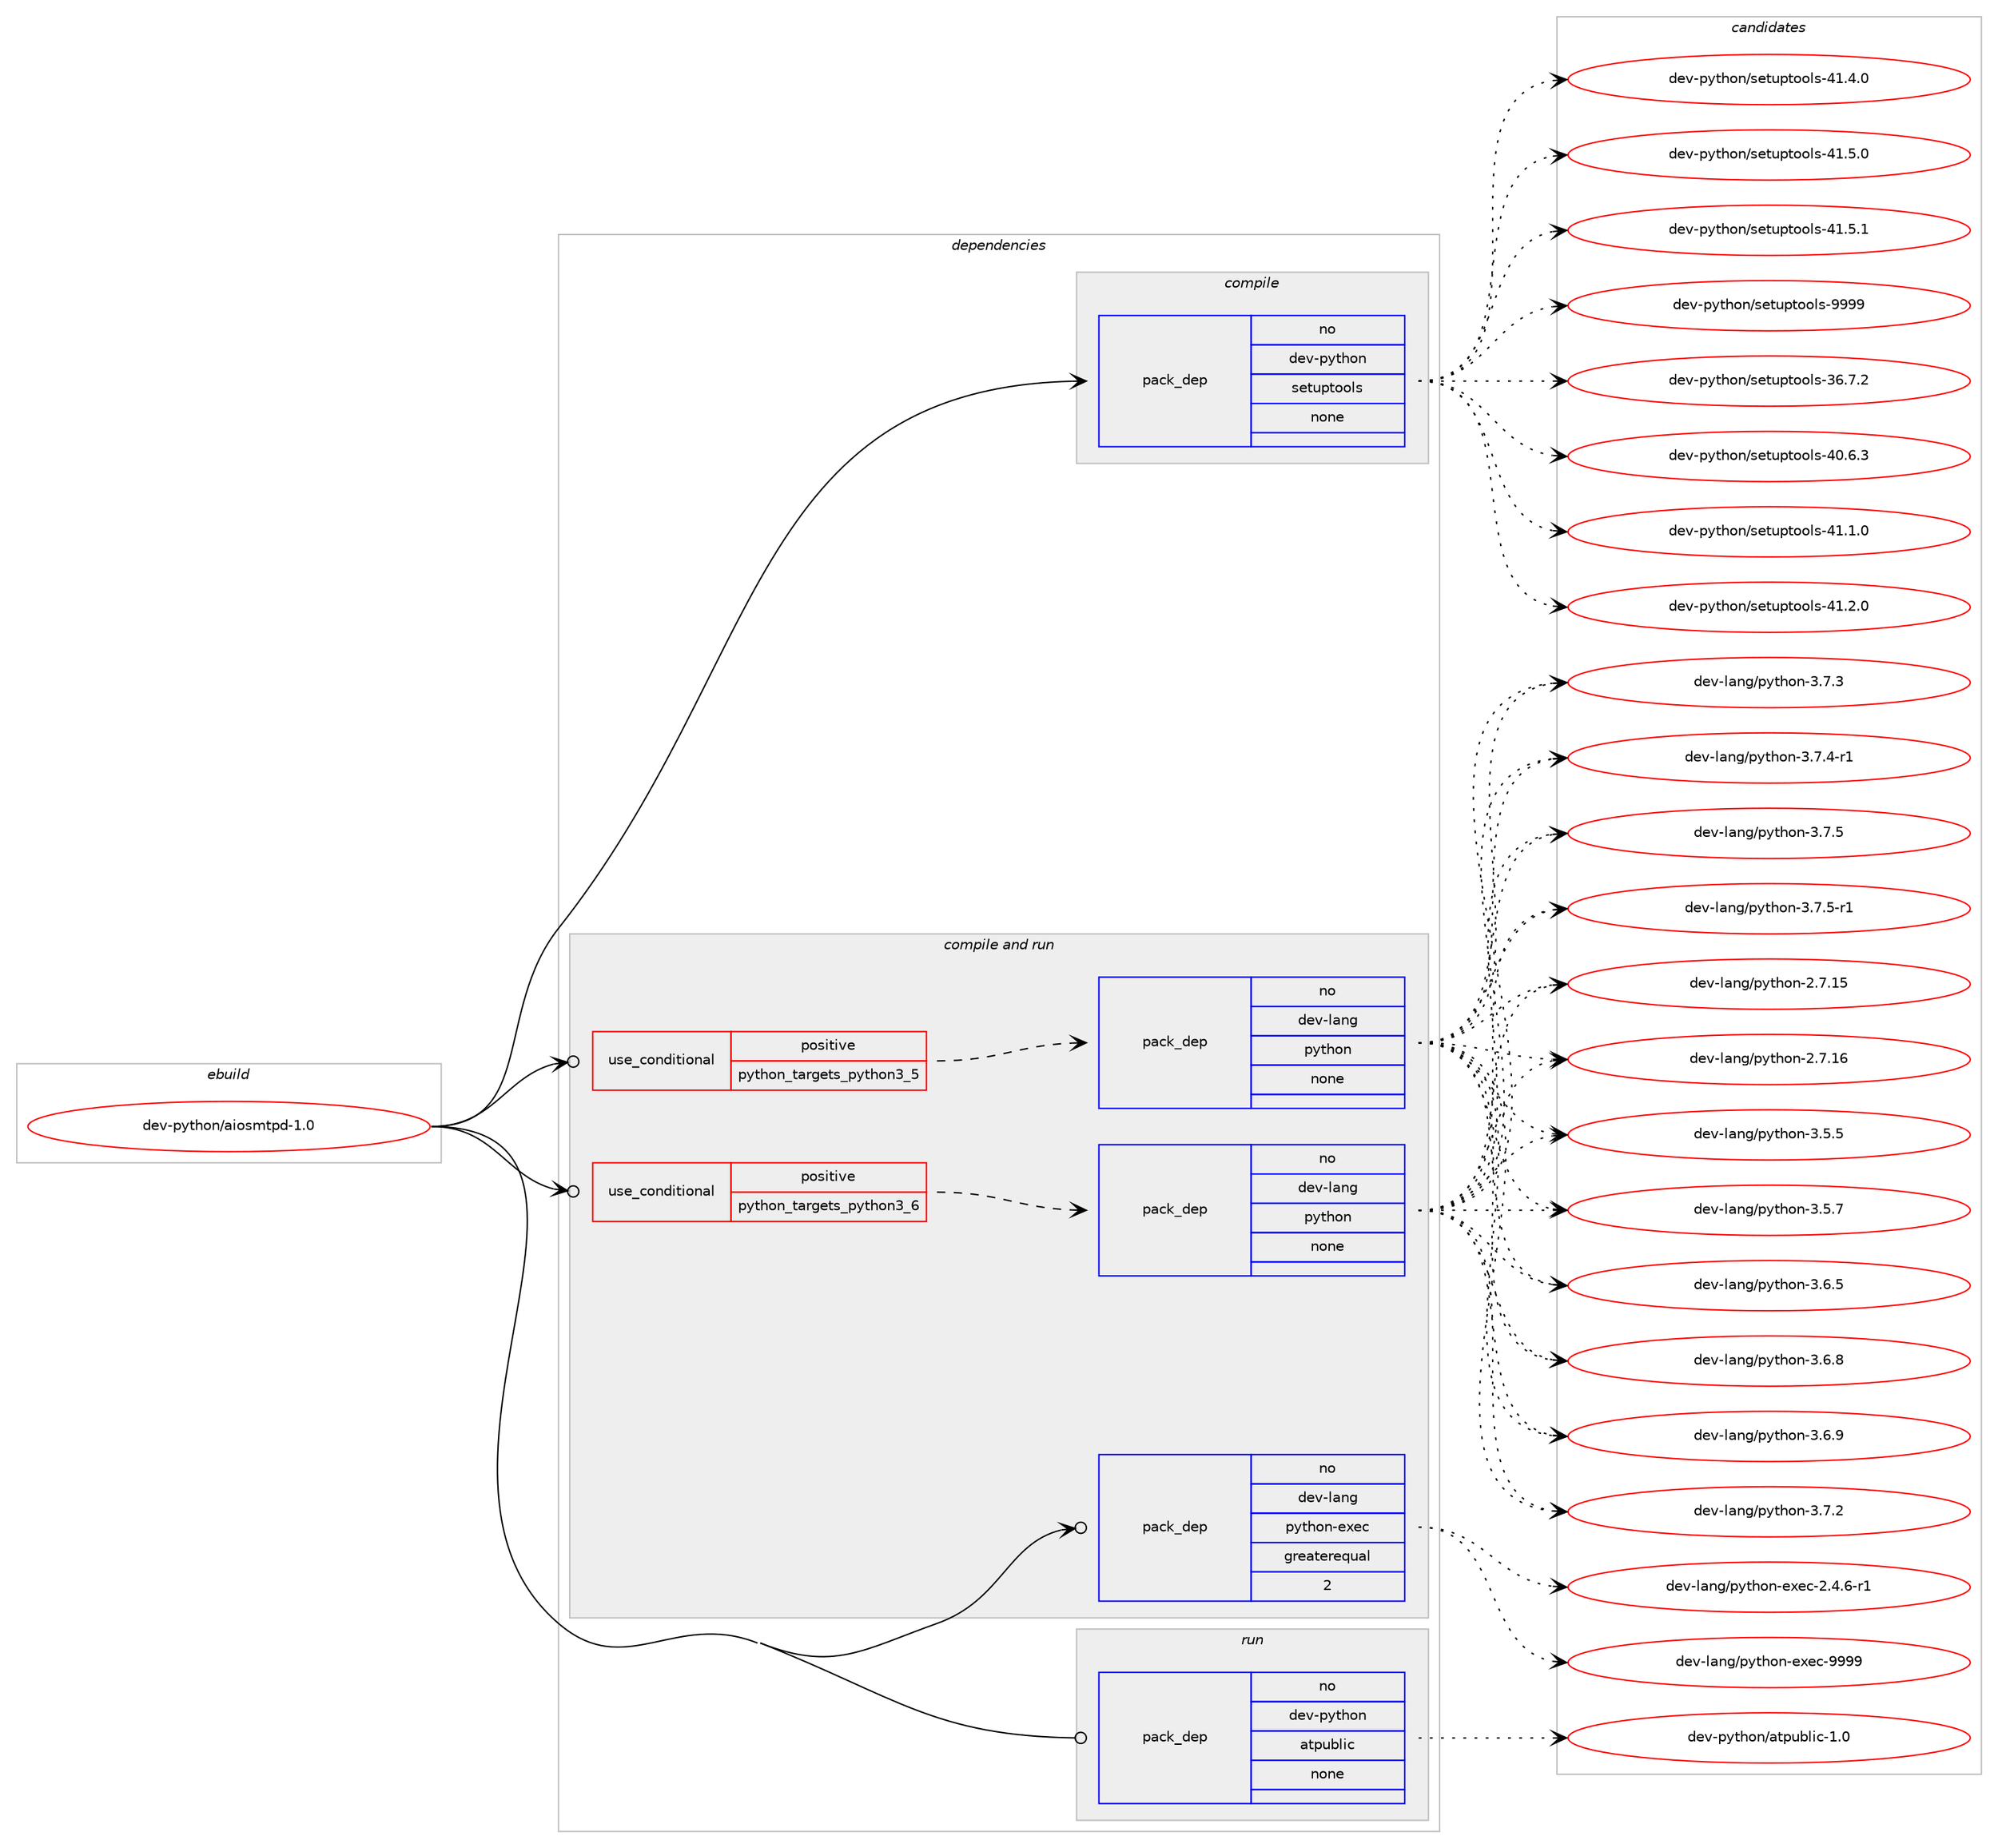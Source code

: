digraph prolog {

# *************
# Graph options
# *************

newrank=true;
concentrate=true;
compound=true;
graph [rankdir=LR,fontname=Helvetica,fontsize=10,ranksep=1.5];#, ranksep=2.5, nodesep=0.2];
edge  [arrowhead=vee];
node  [fontname=Helvetica,fontsize=10];

# **********
# The ebuild
# **********

subgraph cluster_leftcol {
color=gray;
rank=same;
label=<<i>ebuild</i>>;
id [label="dev-python/aiosmtpd-1.0", color=red, width=4, href="../dev-python/aiosmtpd-1.0.svg"];
}

# ****************
# The dependencies
# ****************

subgraph cluster_midcol {
color=gray;
label=<<i>dependencies</i>>;
subgraph cluster_compile {
fillcolor="#eeeeee";
style=filled;
label=<<i>compile</i>>;
subgraph pack445999 {
dependency593749 [label=<<TABLE BORDER="0" CELLBORDER="1" CELLSPACING="0" CELLPADDING="4" WIDTH="220"><TR><TD ROWSPAN="6" CELLPADDING="30">pack_dep</TD></TR><TR><TD WIDTH="110">no</TD></TR><TR><TD>dev-python</TD></TR><TR><TD>setuptools</TD></TR><TR><TD>none</TD></TR><TR><TD></TD></TR></TABLE>>, shape=none, color=blue];
}
id:e -> dependency593749:w [weight=20,style="solid",arrowhead="vee"];
}
subgraph cluster_compileandrun {
fillcolor="#eeeeee";
style=filled;
label=<<i>compile and run</i>>;
subgraph cond135978 {
dependency593750 [label=<<TABLE BORDER="0" CELLBORDER="1" CELLSPACING="0" CELLPADDING="4"><TR><TD ROWSPAN="3" CELLPADDING="10">use_conditional</TD></TR><TR><TD>positive</TD></TR><TR><TD>python_targets_python3_5</TD></TR></TABLE>>, shape=none, color=red];
subgraph pack446000 {
dependency593751 [label=<<TABLE BORDER="0" CELLBORDER="1" CELLSPACING="0" CELLPADDING="4" WIDTH="220"><TR><TD ROWSPAN="6" CELLPADDING="30">pack_dep</TD></TR><TR><TD WIDTH="110">no</TD></TR><TR><TD>dev-lang</TD></TR><TR><TD>python</TD></TR><TR><TD>none</TD></TR><TR><TD></TD></TR></TABLE>>, shape=none, color=blue];
}
dependency593750:e -> dependency593751:w [weight=20,style="dashed",arrowhead="vee"];
}
id:e -> dependency593750:w [weight=20,style="solid",arrowhead="odotvee"];
subgraph cond135979 {
dependency593752 [label=<<TABLE BORDER="0" CELLBORDER="1" CELLSPACING="0" CELLPADDING="4"><TR><TD ROWSPAN="3" CELLPADDING="10">use_conditional</TD></TR><TR><TD>positive</TD></TR><TR><TD>python_targets_python3_6</TD></TR></TABLE>>, shape=none, color=red];
subgraph pack446001 {
dependency593753 [label=<<TABLE BORDER="0" CELLBORDER="1" CELLSPACING="0" CELLPADDING="4" WIDTH="220"><TR><TD ROWSPAN="6" CELLPADDING="30">pack_dep</TD></TR><TR><TD WIDTH="110">no</TD></TR><TR><TD>dev-lang</TD></TR><TR><TD>python</TD></TR><TR><TD>none</TD></TR><TR><TD></TD></TR></TABLE>>, shape=none, color=blue];
}
dependency593752:e -> dependency593753:w [weight=20,style="dashed",arrowhead="vee"];
}
id:e -> dependency593752:w [weight=20,style="solid",arrowhead="odotvee"];
subgraph pack446002 {
dependency593754 [label=<<TABLE BORDER="0" CELLBORDER="1" CELLSPACING="0" CELLPADDING="4" WIDTH="220"><TR><TD ROWSPAN="6" CELLPADDING="30">pack_dep</TD></TR><TR><TD WIDTH="110">no</TD></TR><TR><TD>dev-lang</TD></TR><TR><TD>python-exec</TD></TR><TR><TD>greaterequal</TD></TR><TR><TD>2</TD></TR></TABLE>>, shape=none, color=blue];
}
id:e -> dependency593754:w [weight=20,style="solid",arrowhead="odotvee"];
}
subgraph cluster_run {
fillcolor="#eeeeee";
style=filled;
label=<<i>run</i>>;
subgraph pack446003 {
dependency593755 [label=<<TABLE BORDER="0" CELLBORDER="1" CELLSPACING="0" CELLPADDING="4" WIDTH="220"><TR><TD ROWSPAN="6" CELLPADDING="30">pack_dep</TD></TR><TR><TD WIDTH="110">no</TD></TR><TR><TD>dev-python</TD></TR><TR><TD>atpublic</TD></TR><TR><TD>none</TD></TR><TR><TD></TD></TR></TABLE>>, shape=none, color=blue];
}
id:e -> dependency593755:w [weight=20,style="solid",arrowhead="odot"];
}
}

# **************
# The candidates
# **************

subgraph cluster_choices {
rank=same;
color=gray;
label=<<i>candidates</i>>;

subgraph choice445999 {
color=black;
nodesep=1;
choice100101118451121211161041111104711510111611711211611111110811545515446554650 [label="dev-python/setuptools-36.7.2", color=red, width=4,href="../dev-python/setuptools-36.7.2.svg"];
choice100101118451121211161041111104711510111611711211611111110811545524846544651 [label="dev-python/setuptools-40.6.3", color=red, width=4,href="../dev-python/setuptools-40.6.3.svg"];
choice100101118451121211161041111104711510111611711211611111110811545524946494648 [label="dev-python/setuptools-41.1.0", color=red, width=4,href="../dev-python/setuptools-41.1.0.svg"];
choice100101118451121211161041111104711510111611711211611111110811545524946504648 [label="dev-python/setuptools-41.2.0", color=red, width=4,href="../dev-python/setuptools-41.2.0.svg"];
choice100101118451121211161041111104711510111611711211611111110811545524946524648 [label="dev-python/setuptools-41.4.0", color=red, width=4,href="../dev-python/setuptools-41.4.0.svg"];
choice100101118451121211161041111104711510111611711211611111110811545524946534648 [label="dev-python/setuptools-41.5.0", color=red, width=4,href="../dev-python/setuptools-41.5.0.svg"];
choice100101118451121211161041111104711510111611711211611111110811545524946534649 [label="dev-python/setuptools-41.5.1", color=red, width=4,href="../dev-python/setuptools-41.5.1.svg"];
choice10010111845112121116104111110471151011161171121161111111081154557575757 [label="dev-python/setuptools-9999", color=red, width=4,href="../dev-python/setuptools-9999.svg"];
dependency593749:e -> choice100101118451121211161041111104711510111611711211611111110811545515446554650:w [style=dotted,weight="100"];
dependency593749:e -> choice100101118451121211161041111104711510111611711211611111110811545524846544651:w [style=dotted,weight="100"];
dependency593749:e -> choice100101118451121211161041111104711510111611711211611111110811545524946494648:w [style=dotted,weight="100"];
dependency593749:e -> choice100101118451121211161041111104711510111611711211611111110811545524946504648:w [style=dotted,weight="100"];
dependency593749:e -> choice100101118451121211161041111104711510111611711211611111110811545524946524648:w [style=dotted,weight="100"];
dependency593749:e -> choice100101118451121211161041111104711510111611711211611111110811545524946534648:w [style=dotted,weight="100"];
dependency593749:e -> choice100101118451121211161041111104711510111611711211611111110811545524946534649:w [style=dotted,weight="100"];
dependency593749:e -> choice10010111845112121116104111110471151011161171121161111111081154557575757:w [style=dotted,weight="100"];
}
subgraph choice446000 {
color=black;
nodesep=1;
choice10010111845108971101034711212111610411111045504655464953 [label="dev-lang/python-2.7.15", color=red, width=4,href="../dev-lang/python-2.7.15.svg"];
choice10010111845108971101034711212111610411111045504655464954 [label="dev-lang/python-2.7.16", color=red, width=4,href="../dev-lang/python-2.7.16.svg"];
choice100101118451089711010347112121116104111110455146534653 [label="dev-lang/python-3.5.5", color=red, width=4,href="../dev-lang/python-3.5.5.svg"];
choice100101118451089711010347112121116104111110455146534655 [label="dev-lang/python-3.5.7", color=red, width=4,href="../dev-lang/python-3.5.7.svg"];
choice100101118451089711010347112121116104111110455146544653 [label="dev-lang/python-3.6.5", color=red, width=4,href="../dev-lang/python-3.6.5.svg"];
choice100101118451089711010347112121116104111110455146544656 [label="dev-lang/python-3.6.8", color=red, width=4,href="../dev-lang/python-3.6.8.svg"];
choice100101118451089711010347112121116104111110455146544657 [label="dev-lang/python-3.6.9", color=red, width=4,href="../dev-lang/python-3.6.9.svg"];
choice100101118451089711010347112121116104111110455146554650 [label="dev-lang/python-3.7.2", color=red, width=4,href="../dev-lang/python-3.7.2.svg"];
choice100101118451089711010347112121116104111110455146554651 [label="dev-lang/python-3.7.3", color=red, width=4,href="../dev-lang/python-3.7.3.svg"];
choice1001011184510897110103471121211161041111104551465546524511449 [label="dev-lang/python-3.7.4-r1", color=red, width=4,href="../dev-lang/python-3.7.4-r1.svg"];
choice100101118451089711010347112121116104111110455146554653 [label="dev-lang/python-3.7.5", color=red, width=4,href="../dev-lang/python-3.7.5.svg"];
choice1001011184510897110103471121211161041111104551465546534511449 [label="dev-lang/python-3.7.5-r1", color=red, width=4,href="../dev-lang/python-3.7.5-r1.svg"];
dependency593751:e -> choice10010111845108971101034711212111610411111045504655464953:w [style=dotted,weight="100"];
dependency593751:e -> choice10010111845108971101034711212111610411111045504655464954:w [style=dotted,weight="100"];
dependency593751:e -> choice100101118451089711010347112121116104111110455146534653:w [style=dotted,weight="100"];
dependency593751:e -> choice100101118451089711010347112121116104111110455146534655:w [style=dotted,weight="100"];
dependency593751:e -> choice100101118451089711010347112121116104111110455146544653:w [style=dotted,weight="100"];
dependency593751:e -> choice100101118451089711010347112121116104111110455146544656:w [style=dotted,weight="100"];
dependency593751:e -> choice100101118451089711010347112121116104111110455146544657:w [style=dotted,weight="100"];
dependency593751:e -> choice100101118451089711010347112121116104111110455146554650:w [style=dotted,weight="100"];
dependency593751:e -> choice100101118451089711010347112121116104111110455146554651:w [style=dotted,weight="100"];
dependency593751:e -> choice1001011184510897110103471121211161041111104551465546524511449:w [style=dotted,weight="100"];
dependency593751:e -> choice100101118451089711010347112121116104111110455146554653:w [style=dotted,weight="100"];
dependency593751:e -> choice1001011184510897110103471121211161041111104551465546534511449:w [style=dotted,weight="100"];
}
subgraph choice446001 {
color=black;
nodesep=1;
choice10010111845108971101034711212111610411111045504655464953 [label="dev-lang/python-2.7.15", color=red, width=4,href="../dev-lang/python-2.7.15.svg"];
choice10010111845108971101034711212111610411111045504655464954 [label="dev-lang/python-2.7.16", color=red, width=4,href="../dev-lang/python-2.7.16.svg"];
choice100101118451089711010347112121116104111110455146534653 [label="dev-lang/python-3.5.5", color=red, width=4,href="../dev-lang/python-3.5.5.svg"];
choice100101118451089711010347112121116104111110455146534655 [label="dev-lang/python-3.5.7", color=red, width=4,href="../dev-lang/python-3.5.7.svg"];
choice100101118451089711010347112121116104111110455146544653 [label="dev-lang/python-3.6.5", color=red, width=4,href="../dev-lang/python-3.6.5.svg"];
choice100101118451089711010347112121116104111110455146544656 [label="dev-lang/python-3.6.8", color=red, width=4,href="../dev-lang/python-3.6.8.svg"];
choice100101118451089711010347112121116104111110455146544657 [label="dev-lang/python-3.6.9", color=red, width=4,href="../dev-lang/python-3.6.9.svg"];
choice100101118451089711010347112121116104111110455146554650 [label="dev-lang/python-3.7.2", color=red, width=4,href="../dev-lang/python-3.7.2.svg"];
choice100101118451089711010347112121116104111110455146554651 [label="dev-lang/python-3.7.3", color=red, width=4,href="../dev-lang/python-3.7.3.svg"];
choice1001011184510897110103471121211161041111104551465546524511449 [label="dev-lang/python-3.7.4-r1", color=red, width=4,href="../dev-lang/python-3.7.4-r1.svg"];
choice100101118451089711010347112121116104111110455146554653 [label="dev-lang/python-3.7.5", color=red, width=4,href="../dev-lang/python-3.7.5.svg"];
choice1001011184510897110103471121211161041111104551465546534511449 [label="dev-lang/python-3.7.5-r1", color=red, width=4,href="../dev-lang/python-3.7.5-r1.svg"];
dependency593753:e -> choice10010111845108971101034711212111610411111045504655464953:w [style=dotted,weight="100"];
dependency593753:e -> choice10010111845108971101034711212111610411111045504655464954:w [style=dotted,weight="100"];
dependency593753:e -> choice100101118451089711010347112121116104111110455146534653:w [style=dotted,weight="100"];
dependency593753:e -> choice100101118451089711010347112121116104111110455146534655:w [style=dotted,weight="100"];
dependency593753:e -> choice100101118451089711010347112121116104111110455146544653:w [style=dotted,weight="100"];
dependency593753:e -> choice100101118451089711010347112121116104111110455146544656:w [style=dotted,weight="100"];
dependency593753:e -> choice100101118451089711010347112121116104111110455146544657:w [style=dotted,weight="100"];
dependency593753:e -> choice100101118451089711010347112121116104111110455146554650:w [style=dotted,weight="100"];
dependency593753:e -> choice100101118451089711010347112121116104111110455146554651:w [style=dotted,weight="100"];
dependency593753:e -> choice1001011184510897110103471121211161041111104551465546524511449:w [style=dotted,weight="100"];
dependency593753:e -> choice100101118451089711010347112121116104111110455146554653:w [style=dotted,weight="100"];
dependency593753:e -> choice1001011184510897110103471121211161041111104551465546534511449:w [style=dotted,weight="100"];
}
subgraph choice446002 {
color=black;
nodesep=1;
choice10010111845108971101034711212111610411111045101120101994550465246544511449 [label="dev-lang/python-exec-2.4.6-r1", color=red, width=4,href="../dev-lang/python-exec-2.4.6-r1.svg"];
choice10010111845108971101034711212111610411111045101120101994557575757 [label="dev-lang/python-exec-9999", color=red, width=4,href="../dev-lang/python-exec-9999.svg"];
dependency593754:e -> choice10010111845108971101034711212111610411111045101120101994550465246544511449:w [style=dotted,weight="100"];
dependency593754:e -> choice10010111845108971101034711212111610411111045101120101994557575757:w [style=dotted,weight="100"];
}
subgraph choice446003 {
color=black;
nodesep=1;
choice100101118451121211161041111104797116112117981081059945494648 [label="dev-python/atpublic-1.0", color=red, width=4,href="../dev-python/atpublic-1.0.svg"];
dependency593755:e -> choice100101118451121211161041111104797116112117981081059945494648:w [style=dotted,weight="100"];
}
}

}
